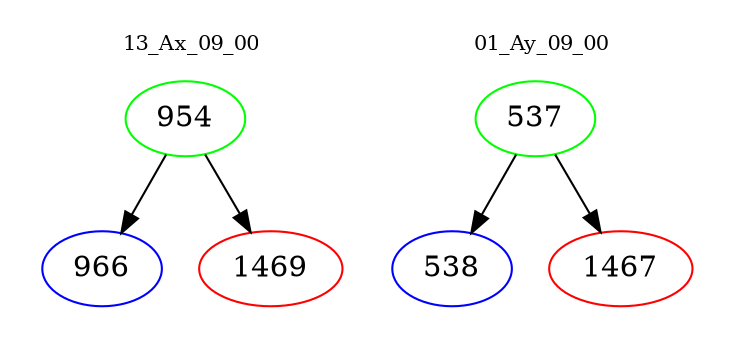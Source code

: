 digraph{
subgraph cluster_0 {
color = white
label = "13_Ax_09_00";
fontsize=10;
T0_954 [label="954", color="green"]
T0_954 -> T0_966 [color="black"]
T0_966 [label="966", color="blue"]
T0_954 -> T0_1469 [color="black"]
T0_1469 [label="1469", color="red"]
}
subgraph cluster_1 {
color = white
label = "01_Ay_09_00";
fontsize=10;
T1_537 [label="537", color="green"]
T1_537 -> T1_538 [color="black"]
T1_538 [label="538", color="blue"]
T1_537 -> T1_1467 [color="black"]
T1_1467 [label="1467", color="red"]
}
}
